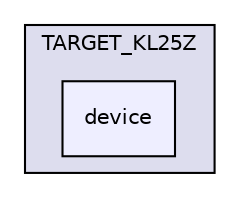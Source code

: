 digraph "Squareroot/mbed/TARGET_KL25Z/TARGET_Freescale/TARGET_KLXX/TARGET_KL25Z/device" {
  compound=true
  node [ fontsize="10", fontname="Helvetica"];
  edge [ labelfontsize="10", labelfontname="Helvetica"];
  subgraph clusterdir_0033a9e5d8300059f6ba0f97d9e2b4a4 {
    graph [ bgcolor="#ddddee", pencolor="black", label="TARGET_KL25Z" fontname="Helvetica", fontsize="10", URL="dir_0033a9e5d8300059f6ba0f97d9e2b4a4.html"]
  dir_faed36dc1f3e21a800cf2609384392c1 [shape=box, label="device", style="filled", fillcolor="#eeeeff", pencolor="black", URL="dir_faed36dc1f3e21a800cf2609384392c1.html"];
  }
}

